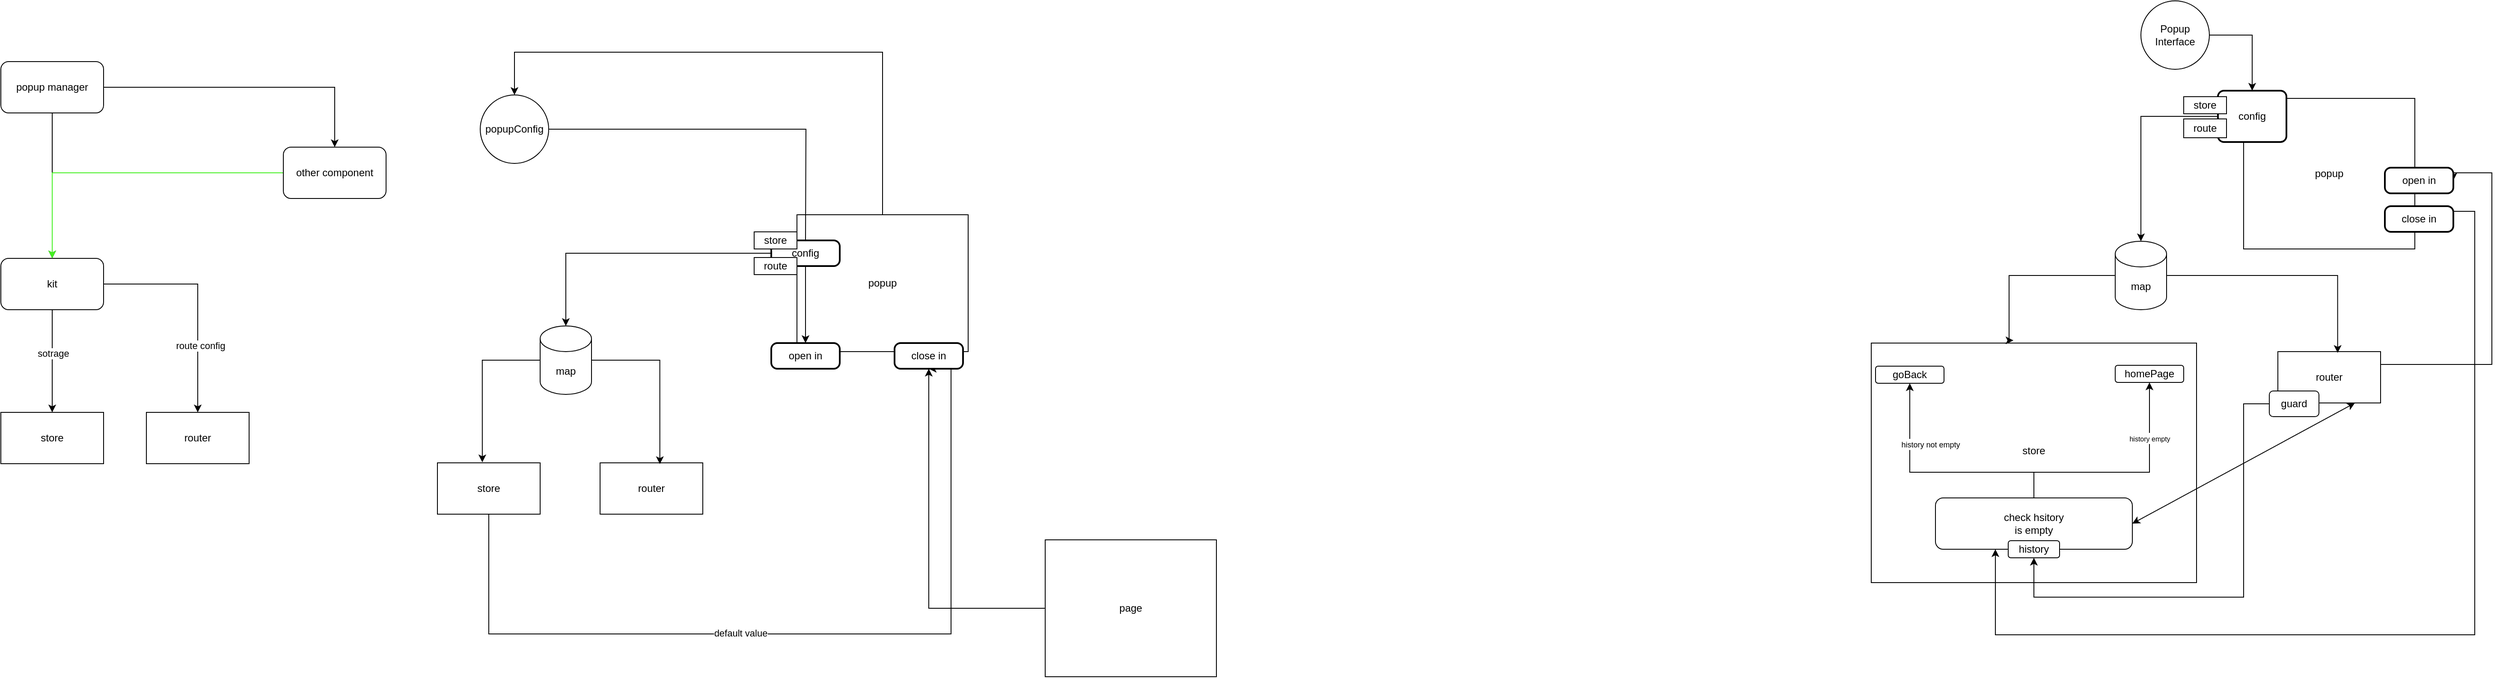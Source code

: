 <mxfile version="20.6.0" type="github">
  <diagram id="C5RBs43oDa-KdzZeNtuy" name="Page-1">
    <mxGraphModel dx="1312" dy="1959" grid="1" gridSize="10" guides="1" tooltips="1" connect="1" arrows="1" fold="1" page="1" pageScale="1" pageWidth="827" pageHeight="1169" math="0" shadow="0">
      <root>
        <mxCell id="WIyWlLk6GJQsqaUBKTNV-0" />
        <mxCell id="WIyWlLk6GJQsqaUBKTNV-1" parent="WIyWlLk6GJQsqaUBKTNV-0" />
        <mxCell id="VzK46RUyFmm7DbE24r6e-5" style="edgeStyle=orthogonalEdgeStyle;rounded=0;orthogonalLoop=1;jettySize=auto;html=1;" parent="WIyWlLk6GJQsqaUBKTNV-1" source="VzK46RUyFmm7DbE24r6e-2" target="VzK46RUyFmm7DbE24r6e-3" edge="1">
          <mxGeometry relative="1" as="geometry" />
        </mxCell>
        <mxCell id="VzK46RUyFmm7DbE24r6e-6" style="edgeStyle=orthogonalEdgeStyle;rounded=0;orthogonalLoop=1;jettySize=auto;html=1;" parent="WIyWlLk6GJQsqaUBKTNV-1" source="VzK46RUyFmm7DbE24r6e-2" target="VzK46RUyFmm7DbE24r6e-4" edge="1">
          <mxGeometry relative="1" as="geometry" />
        </mxCell>
        <mxCell id="VzK46RUyFmm7DbE24r6e-2" value="popup manager" style="rounded=1;whiteSpace=wrap;html=1;" parent="WIyWlLk6GJQsqaUBKTNV-1" vertex="1">
          <mxGeometry x="20" y="10" width="120" height="60" as="geometry" />
        </mxCell>
        <mxCell id="VzK46RUyFmm7DbE24r6e-9" style="edgeStyle=orthogonalEdgeStyle;rounded=0;orthogonalLoop=1;jettySize=auto;html=1;entryX=0.5;entryY=0;entryDx=0;entryDy=0;" parent="WIyWlLk6GJQsqaUBKTNV-1" source="VzK46RUyFmm7DbE24r6e-3" target="VzK46RUyFmm7DbE24r6e-8" edge="1">
          <mxGeometry relative="1" as="geometry" />
        </mxCell>
        <mxCell id="VzK46RUyFmm7DbE24r6e-16" value="sotrage" style="edgeLabel;html=1;align=center;verticalAlign=middle;resizable=0;points=[];" parent="VzK46RUyFmm7DbE24r6e-9" vertex="1" connectable="0">
          <mxGeometry x="-0.153" y="1" relative="1" as="geometry">
            <mxPoint as="offset" />
          </mxGeometry>
        </mxCell>
        <mxCell id="VzK46RUyFmm7DbE24r6e-12" style="edgeStyle=orthogonalEdgeStyle;rounded=0;orthogonalLoop=1;jettySize=auto;html=1;entryX=0.5;entryY=0;entryDx=0;entryDy=0;" parent="WIyWlLk6GJQsqaUBKTNV-1" source="VzK46RUyFmm7DbE24r6e-3" target="VzK46RUyFmm7DbE24r6e-18" edge="1">
          <mxGeometry relative="1" as="geometry">
            <mxPoint x="250.034" y="410" as="targetPoint" />
            <Array as="points">
              <mxPoint x="250" y="270" />
            </Array>
          </mxGeometry>
        </mxCell>
        <mxCell id="VzK46RUyFmm7DbE24r6e-17" value="route config" style="edgeLabel;html=1;align=center;verticalAlign=middle;resizable=0;points=[];" parent="VzK46RUyFmm7DbE24r6e-12" vertex="1" connectable="0">
          <mxGeometry x="0.399" y="3" relative="1" as="geometry">
            <mxPoint as="offset" />
          </mxGeometry>
        </mxCell>
        <mxCell id="VzK46RUyFmm7DbE24r6e-3" value="kit" style="rounded=1;whiteSpace=wrap;html=1;" parent="WIyWlLk6GJQsqaUBKTNV-1" vertex="1">
          <mxGeometry x="20" y="240" width="120" height="60" as="geometry" />
        </mxCell>
        <mxCell id="VzK46RUyFmm7DbE24r6e-15" style="edgeStyle=orthogonalEdgeStyle;rounded=0;orthogonalLoop=1;jettySize=auto;html=1;entryX=0.5;entryY=0;entryDx=0;entryDy=0;fillColor=#072A0A;strokeColor=#44F022;" parent="WIyWlLk6GJQsqaUBKTNV-1" source="VzK46RUyFmm7DbE24r6e-4" target="VzK46RUyFmm7DbE24r6e-3" edge="1">
          <mxGeometry relative="1" as="geometry" />
        </mxCell>
        <mxCell id="VzK46RUyFmm7DbE24r6e-4" value="other component" style="rounded=1;whiteSpace=wrap;html=1;" parent="WIyWlLk6GJQsqaUBKTNV-1" vertex="1">
          <mxGeometry x="350" y="110" width="120" height="60" as="geometry" />
        </mxCell>
        <mxCell id="VzK46RUyFmm7DbE24r6e-8" value="store" style="rounded=0;whiteSpace=wrap;html=1;" parent="WIyWlLk6GJQsqaUBKTNV-1" vertex="1">
          <mxGeometry x="20" y="420" width="120" height="60" as="geometry" />
        </mxCell>
        <mxCell id="VzK46RUyFmm7DbE24r6e-18" value="router" style="rounded=0;whiteSpace=wrap;html=1;" parent="WIyWlLk6GJQsqaUBKTNV-1" vertex="1">
          <mxGeometry x="190" y="420" width="120" height="60" as="geometry" />
        </mxCell>
        <mxCell id="uNgJmUNyPYGfQRlhBO2t-12" style="edgeStyle=orthogonalEdgeStyle;rounded=0;orthogonalLoop=1;jettySize=auto;html=1;entryX=0.5;entryY=1;entryDx=0;entryDy=0;" parent="WIyWlLk6GJQsqaUBKTNV-1" source="uNgJmUNyPYGfQRlhBO2t-1" target="uNgJmUNyPYGfQRlhBO2t-8" edge="1">
          <mxGeometry relative="1" as="geometry">
            <Array as="points">
              <mxPoint x="590" y="679" />
              <mxPoint x="1130" y="679" />
            </Array>
          </mxGeometry>
        </mxCell>
        <mxCell id="uNgJmUNyPYGfQRlhBO2t-13" value="default value" style="edgeLabel;html=1;align=center;verticalAlign=middle;resizable=0;points=[];" parent="uNgJmUNyPYGfQRlhBO2t-12" vertex="1" connectable="0">
          <mxGeometry x="-0.147" y="1" relative="1" as="geometry">
            <mxPoint as="offset" />
          </mxGeometry>
        </mxCell>
        <mxCell id="uNgJmUNyPYGfQRlhBO2t-1" value="store" style="rounded=0;whiteSpace=wrap;html=1;" parent="WIyWlLk6GJQsqaUBKTNV-1" vertex="1">
          <mxGeometry x="530" y="479" width="120" height="60" as="geometry" />
        </mxCell>
        <mxCell id="uNgJmUNyPYGfQRlhBO2t-2" value="router" style="rounded=0;whiteSpace=wrap;html=1;" parent="WIyWlLk6GJQsqaUBKTNV-1" vertex="1">
          <mxGeometry x="720" y="479" width="120" height="60" as="geometry" />
        </mxCell>
        <mxCell id="uNgJmUNyPYGfQRlhBO2t-30" style="edgeStyle=orthogonalEdgeStyle;rounded=0;orthogonalLoop=1;jettySize=auto;html=1;" parent="WIyWlLk6GJQsqaUBKTNV-1" source="uNgJmUNyPYGfQRlhBO2t-3" target="uNgJmUNyPYGfQRlhBO2t-14" edge="1">
          <mxGeometry relative="1" as="geometry">
            <Array as="points">
              <mxPoint x="1050" y="-1" />
              <mxPoint x="620" y="-1" />
            </Array>
          </mxGeometry>
        </mxCell>
        <mxCell id="uNgJmUNyPYGfQRlhBO2t-3" value="popup" style="rounded=0;whiteSpace=wrap;html=1;" parent="WIyWlLk6GJQsqaUBKTNV-1" vertex="1">
          <mxGeometry x="950" y="189" width="200" height="160" as="geometry" />
        </mxCell>
        <mxCell id="uNgJmUNyPYGfQRlhBO2t-8" value="close in" style="rounded=1;whiteSpace=wrap;html=1;absoluteArcSize=1;arcSize=14;strokeWidth=2;" parent="WIyWlLk6GJQsqaUBKTNV-1" vertex="1">
          <mxGeometry x="1064" y="339" width="80" height="30" as="geometry" />
        </mxCell>
        <mxCell id="uNgJmUNyPYGfQRlhBO2t-10" style="edgeStyle=orthogonalEdgeStyle;rounded=0;orthogonalLoop=1;jettySize=auto;html=1;entryX=0.5;entryY=1;entryDx=0;entryDy=0;" parent="WIyWlLk6GJQsqaUBKTNV-1" source="uNgJmUNyPYGfQRlhBO2t-9" target="uNgJmUNyPYGfQRlhBO2t-8" edge="1">
          <mxGeometry relative="1" as="geometry" />
        </mxCell>
        <mxCell id="uNgJmUNyPYGfQRlhBO2t-9" value="page" style="rounded=0;whiteSpace=wrap;html=1;" parent="WIyWlLk6GJQsqaUBKTNV-1" vertex="1">
          <mxGeometry x="1240" y="569" width="200" height="160" as="geometry" />
        </mxCell>
        <mxCell id="uNgJmUNyPYGfQRlhBO2t-14" value="popupConfig" style="ellipse;whiteSpace=wrap;html=1;aspect=fixed;" parent="WIyWlLk6GJQsqaUBKTNV-1" vertex="1">
          <mxGeometry x="580" y="49" width="80" height="80" as="geometry" />
        </mxCell>
        <mxCell id="uNgJmUNyPYGfQRlhBO2t-19" style="edgeStyle=orthogonalEdgeStyle;rounded=0;orthogonalLoop=1;jettySize=auto;html=1;entryX=0.437;entryY=-0.011;entryDx=0;entryDy=0;entryPerimeter=0;" parent="WIyWlLk6GJQsqaUBKTNV-1" source="uNgJmUNyPYGfQRlhBO2t-17" target="uNgJmUNyPYGfQRlhBO2t-1" edge="1">
          <mxGeometry relative="1" as="geometry">
            <Array as="points">
              <mxPoint x="582" y="359" />
            </Array>
          </mxGeometry>
        </mxCell>
        <mxCell id="uNgJmUNyPYGfQRlhBO2t-20" style="edgeStyle=orthogonalEdgeStyle;rounded=0;orthogonalLoop=1;jettySize=auto;html=1;entryX=0.582;entryY=0.024;entryDx=0;entryDy=0;entryPerimeter=0;" parent="WIyWlLk6GJQsqaUBKTNV-1" source="uNgJmUNyPYGfQRlhBO2t-17" target="uNgJmUNyPYGfQRlhBO2t-2" edge="1">
          <mxGeometry relative="1" as="geometry" />
        </mxCell>
        <mxCell id="uNgJmUNyPYGfQRlhBO2t-17" value="map" style="shape=cylinder3;whiteSpace=wrap;html=1;boundedLbl=1;backgroundOutline=1;size=15;" parent="WIyWlLk6GJQsqaUBKTNV-1" vertex="1">
          <mxGeometry x="650" y="319" width="60" height="80" as="geometry" />
        </mxCell>
        <mxCell id="uNgJmUNyPYGfQRlhBO2t-24" style="edgeStyle=orthogonalEdgeStyle;rounded=0;orthogonalLoop=1;jettySize=auto;html=1;" parent="WIyWlLk6GJQsqaUBKTNV-1" source="uNgJmUNyPYGfQRlhBO2t-21" target="uNgJmUNyPYGfQRlhBO2t-17" edge="1">
          <mxGeometry relative="1" as="geometry" />
        </mxCell>
        <mxCell id="uNgJmUNyPYGfQRlhBO2t-29" style="edgeStyle=orthogonalEdgeStyle;rounded=0;orthogonalLoop=1;jettySize=auto;html=1;" parent="WIyWlLk6GJQsqaUBKTNV-1" source="uNgJmUNyPYGfQRlhBO2t-21" target="uNgJmUNyPYGfQRlhBO2t-26" edge="1">
          <mxGeometry relative="1" as="geometry" />
        </mxCell>
        <mxCell id="uNgJmUNyPYGfQRlhBO2t-21" value="config" style="rounded=1;whiteSpace=wrap;html=1;absoluteArcSize=1;arcSize=14;strokeWidth=2;" parent="WIyWlLk6GJQsqaUBKTNV-1" vertex="1">
          <mxGeometry x="920" y="219" width="80" height="30" as="geometry" />
        </mxCell>
        <mxCell id="uNgJmUNyPYGfQRlhBO2t-25" value="" style="edgeStyle=orthogonalEdgeStyle;rounded=0;orthogonalLoop=1;jettySize=auto;html=1;endArrow=none;" parent="WIyWlLk6GJQsqaUBKTNV-1" source="uNgJmUNyPYGfQRlhBO2t-14" edge="1">
          <mxGeometry relative="1" as="geometry">
            <mxPoint x="660" y="89" as="sourcePoint" />
            <mxPoint x="960" y="219" as="targetPoint" />
          </mxGeometry>
        </mxCell>
        <mxCell id="uNgJmUNyPYGfQRlhBO2t-26" value="open in" style="rounded=1;whiteSpace=wrap;html=1;absoluteArcSize=1;arcSize=14;strokeWidth=2;" parent="WIyWlLk6GJQsqaUBKTNV-1" vertex="1">
          <mxGeometry x="920" y="339" width="80" height="30" as="geometry" />
        </mxCell>
        <mxCell id="uNgJmUNyPYGfQRlhBO2t-32" value="store" style="rounded=0;whiteSpace=wrap;html=1;" parent="WIyWlLk6GJQsqaUBKTNV-1" vertex="1">
          <mxGeometry x="900" y="209" width="50" height="20" as="geometry" />
        </mxCell>
        <mxCell id="uNgJmUNyPYGfQRlhBO2t-33" value="route" style="rounded=0;whiteSpace=wrap;html=1;" parent="WIyWlLk6GJQsqaUBKTNV-1" vertex="1">
          <mxGeometry x="900" y="239" width="50" height="20" as="geometry" />
        </mxCell>
        <mxCell id="uNgJmUNyPYGfQRlhBO2t-38" value="store&lt;br&gt;&lt;br&gt;&lt;br&gt;" style="rounded=0;whiteSpace=wrap;html=1;" parent="WIyWlLk6GJQsqaUBKTNV-1" vertex="1">
          <mxGeometry x="2205" y="339" width="380" height="280" as="geometry" />
        </mxCell>
        <mxCell id="uNgJmUNyPYGfQRlhBO2t-61" style="edgeStyle=orthogonalEdgeStyle;rounded=0;orthogonalLoop=1;jettySize=auto;html=1;entryX=1;entryY=0.5;entryDx=0;entryDy=0;" parent="WIyWlLk6GJQsqaUBKTNV-1" source="uNgJmUNyPYGfQRlhBO2t-39" target="uNgJmUNyPYGfQRlhBO2t-53" edge="1">
          <mxGeometry relative="1" as="geometry">
            <Array as="points">
              <mxPoint x="2930" y="364" />
              <mxPoint x="2930" y="140" />
              <mxPoint x="2885" y="140" />
            </Array>
          </mxGeometry>
        </mxCell>
        <mxCell id="uNgJmUNyPYGfQRlhBO2t-39" value="router" style="rounded=0;whiteSpace=wrap;html=1;" parent="WIyWlLk6GJQsqaUBKTNV-1" vertex="1">
          <mxGeometry x="2680" y="349" width="120" height="60" as="geometry" />
        </mxCell>
        <mxCell id="uNgJmUNyPYGfQRlhBO2t-41" value="popup" style="rounded=0;whiteSpace=wrap;html=1;" parent="WIyWlLk6GJQsqaUBKTNV-1" vertex="1">
          <mxGeometry x="2640" y="53" width="200" height="176" as="geometry" />
        </mxCell>
        <mxCell id="uNgJmUNyPYGfQRlhBO2t-74" style="edgeStyle=orthogonalEdgeStyle;rounded=0;orthogonalLoop=1;jettySize=auto;html=1;" parent="WIyWlLk6GJQsqaUBKTNV-1" source="uNgJmUNyPYGfQRlhBO2t-42" target="uNgJmUNyPYGfQRlhBO2t-70" edge="1">
          <mxGeometry relative="1" as="geometry">
            <Array as="points">
              <mxPoint x="2910" y="185" />
              <mxPoint x="2910" y="680" />
              <mxPoint x="2350" y="680" />
            </Array>
          </mxGeometry>
        </mxCell>
        <mxCell id="uNgJmUNyPYGfQRlhBO2t-42" value="close in" style="rounded=1;whiteSpace=wrap;html=1;absoluteArcSize=1;arcSize=14;strokeWidth=2;" parent="WIyWlLk6GJQsqaUBKTNV-1" vertex="1">
          <mxGeometry x="2805" y="179" width="80" height="30" as="geometry" />
        </mxCell>
        <mxCell id="uNgJmUNyPYGfQRlhBO2t-56" style="edgeStyle=orthogonalEdgeStyle;rounded=0;orthogonalLoop=1;jettySize=auto;html=1;entryX=0.5;entryY=0;entryDx=0;entryDy=0;" parent="WIyWlLk6GJQsqaUBKTNV-1" source="uNgJmUNyPYGfQRlhBO2t-45" target="uNgJmUNyPYGfQRlhBO2t-51" edge="1">
          <mxGeometry relative="1" as="geometry" />
        </mxCell>
        <mxCell id="uNgJmUNyPYGfQRlhBO2t-45" value="Popup&lt;br&gt;Interface" style="ellipse;whiteSpace=wrap;html=1;aspect=fixed;" parent="WIyWlLk6GJQsqaUBKTNV-1" vertex="1">
          <mxGeometry x="2520" y="-61" width="80" height="80" as="geometry" />
        </mxCell>
        <mxCell id="uNgJmUNyPYGfQRlhBO2t-46" style="edgeStyle=orthogonalEdgeStyle;rounded=0;orthogonalLoop=1;jettySize=auto;html=1;entryX=0.437;entryY=-0.011;entryDx=0;entryDy=0;entryPerimeter=0;" parent="WIyWlLk6GJQsqaUBKTNV-1" source="uNgJmUNyPYGfQRlhBO2t-48" target="uNgJmUNyPYGfQRlhBO2t-38" edge="1">
          <mxGeometry relative="1" as="geometry">
            <Array as="points">
              <mxPoint x="2366" y="260" />
            </Array>
          </mxGeometry>
        </mxCell>
        <mxCell id="uNgJmUNyPYGfQRlhBO2t-47" style="edgeStyle=orthogonalEdgeStyle;rounded=0;orthogonalLoop=1;jettySize=auto;html=1;entryX=0.582;entryY=0.024;entryDx=0;entryDy=0;entryPerimeter=0;" parent="WIyWlLk6GJQsqaUBKTNV-1" source="uNgJmUNyPYGfQRlhBO2t-48" target="uNgJmUNyPYGfQRlhBO2t-39" edge="1">
          <mxGeometry relative="1" as="geometry" />
        </mxCell>
        <mxCell id="uNgJmUNyPYGfQRlhBO2t-48" value="map" style="shape=cylinder3;whiteSpace=wrap;html=1;boundedLbl=1;backgroundOutline=1;size=15;" parent="WIyWlLk6GJQsqaUBKTNV-1" vertex="1">
          <mxGeometry x="2490" y="220" width="60" height="80" as="geometry" />
        </mxCell>
        <mxCell id="uNgJmUNyPYGfQRlhBO2t-49" style="edgeStyle=orthogonalEdgeStyle;rounded=0;orthogonalLoop=1;jettySize=auto;html=1;" parent="WIyWlLk6GJQsqaUBKTNV-1" source="uNgJmUNyPYGfQRlhBO2t-51" target="uNgJmUNyPYGfQRlhBO2t-48" edge="1">
          <mxGeometry relative="1" as="geometry" />
        </mxCell>
        <mxCell id="uNgJmUNyPYGfQRlhBO2t-51" value="config" style="rounded=1;whiteSpace=wrap;html=1;absoluteArcSize=1;arcSize=14;strokeWidth=2;" parent="WIyWlLk6GJQsqaUBKTNV-1" vertex="1">
          <mxGeometry x="2610" y="44" width="80" height="60" as="geometry" />
        </mxCell>
        <mxCell id="uNgJmUNyPYGfQRlhBO2t-53" value="open in" style="rounded=1;whiteSpace=wrap;html=1;absoluteArcSize=1;arcSize=14;strokeWidth=2;" parent="WIyWlLk6GJQsqaUBKTNV-1" vertex="1">
          <mxGeometry x="2805" y="134" width="80" height="30" as="geometry" />
        </mxCell>
        <mxCell id="uNgJmUNyPYGfQRlhBO2t-54" value="store" style="rounded=0;whiteSpace=wrap;html=1;" parent="WIyWlLk6GJQsqaUBKTNV-1" vertex="1">
          <mxGeometry x="2570" y="51" width="50" height="20" as="geometry" />
        </mxCell>
        <mxCell id="uNgJmUNyPYGfQRlhBO2t-55" value="route" style="rounded=0;whiteSpace=wrap;html=1;" parent="WIyWlLk6GJQsqaUBKTNV-1" vertex="1">
          <mxGeometry x="2570" y="77" width="50" height="22" as="geometry" />
        </mxCell>
        <mxCell id="uNgJmUNyPYGfQRlhBO2t-57" value="homePage" style="rounded=1;whiteSpace=wrap;html=1;" parent="WIyWlLk6GJQsqaUBKTNV-1" vertex="1">
          <mxGeometry x="2490" y="365" width="80" height="20" as="geometry" />
        </mxCell>
        <mxCell id="uNgJmUNyPYGfQRlhBO2t-62" value="goBack" style="rounded=1;whiteSpace=wrap;html=1;" parent="WIyWlLk6GJQsqaUBKTNV-1" vertex="1">
          <mxGeometry x="2210" y="366" width="80" height="20" as="geometry" />
        </mxCell>
        <mxCell id="uNgJmUNyPYGfQRlhBO2t-75" style="edgeStyle=orthogonalEdgeStyle;rounded=0;orthogonalLoop=1;jettySize=auto;html=1;entryX=0.5;entryY=1;entryDx=0;entryDy=0;" parent="WIyWlLk6GJQsqaUBKTNV-1" source="uNgJmUNyPYGfQRlhBO2t-70" target="uNgJmUNyPYGfQRlhBO2t-62" edge="1">
          <mxGeometry relative="1" as="geometry">
            <Array as="points">
              <mxPoint x="2395" y="490" />
              <mxPoint x="2250" y="490" />
            </Array>
          </mxGeometry>
        </mxCell>
        <mxCell id="uNgJmUNyPYGfQRlhBO2t-95" value="&lt;font style=&quot;font-size: 9px;&quot;&gt;history not empty&lt;/font&gt;" style="edgeLabel;html=1;align=center;verticalAlign=middle;resizable=0;points=[];" parent="uNgJmUNyPYGfQRlhBO2t-75" vertex="1" connectable="0">
          <mxGeometry x="0.093" y="1" relative="1" as="geometry">
            <mxPoint x="1" y="-34" as="offset" />
          </mxGeometry>
        </mxCell>
        <mxCell id="uNgJmUNyPYGfQRlhBO2t-76" style="edgeStyle=orthogonalEdgeStyle;rounded=0;orthogonalLoop=1;jettySize=auto;html=1;" parent="WIyWlLk6GJQsqaUBKTNV-1" source="uNgJmUNyPYGfQRlhBO2t-70" target="uNgJmUNyPYGfQRlhBO2t-57" edge="1">
          <mxGeometry relative="1" as="geometry">
            <Array as="points">
              <mxPoint x="2395" y="490" />
              <mxPoint x="2530" y="490" />
            </Array>
          </mxGeometry>
        </mxCell>
        <mxCell id="uNgJmUNyPYGfQRlhBO2t-96" value="&lt;font style=&quot;font-size: 8px;&quot;&gt;history empty&lt;/font&gt;" style="edgeLabel;html=1;align=center;verticalAlign=middle;resizable=0;points=[];" parent="uNgJmUNyPYGfQRlhBO2t-76" vertex="1" connectable="0">
          <mxGeometry x="0.522" relative="1" as="geometry">
            <mxPoint as="offset" />
          </mxGeometry>
        </mxCell>
        <mxCell id="uNgJmUNyPYGfQRlhBO2t-70" value="check hsitory&lt;br&gt;is empty" style="rounded=1;whiteSpace=wrap;html=1;" parent="WIyWlLk6GJQsqaUBKTNV-1" vertex="1">
          <mxGeometry x="2280" y="520" width="230" height="60" as="geometry" />
        </mxCell>
        <mxCell id="uNgJmUNyPYGfQRlhBO2t-94" style="edgeStyle=orthogonalEdgeStyle;rounded=0;orthogonalLoop=1;jettySize=auto;html=1;" parent="WIyWlLk6GJQsqaUBKTNV-1" source="uNgJmUNyPYGfQRlhBO2t-84" target="uNgJmUNyPYGfQRlhBO2t-89" edge="1">
          <mxGeometry relative="1" as="geometry">
            <Array as="points">
              <mxPoint x="2640" y="636" />
              <mxPoint x="2395" y="636" />
            </Array>
          </mxGeometry>
        </mxCell>
        <mxCell id="uNgJmUNyPYGfQRlhBO2t-84" value="guard" style="rounded=1;whiteSpace=wrap;html=1;" parent="WIyWlLk6GJQsqaUBKTNV-1" vertex="1">
          <mxGeometry x="2670" y="395" width="58" height="30" as="geometry" />
        </mxCell>
        <mxCell id="uNgJmUNyPYGfQRlhBO2t-89" value="history" style="rounded=1;whiteSpace=wrap;html=1;" parent="WIyWlLk6GJQsqaUBKTNV-1" vertex="1">
          <mxGeometry x="2365" y="570" width="60" height="20" as="geometry" />
        </mxCell>
        <mxCell id="Tq1ZC3yqxLTTWzM6vvmU-4" value="" style="endArrow=classic;startArrow=classic;html=1;rounded=0;entryX=0.75;entryY=1;entryDx=0;entryDy=0;exitX=1;exitY=0.5;exitDx=0;exitDy=0;" edge="1" parent="WIyWlLk6GJQsqaUBKTNV-1" source="uNgJmUNyPYGfQRlhBO2t-70" target="uNgJmUNyPYGfQRlhBO2t-39">
          <mxGeometry width="50" height="50" relative="1" as="geometry">
            <mxPoint x="2625" y="520" as="sourcePoint" />
            <mxPoint x="2675" y="470" as="targetPoint" />
          </mxGeometry>
        </mxCell>
      </root>
    </mxGraphModel>
  </diagram>
</mxfile>
